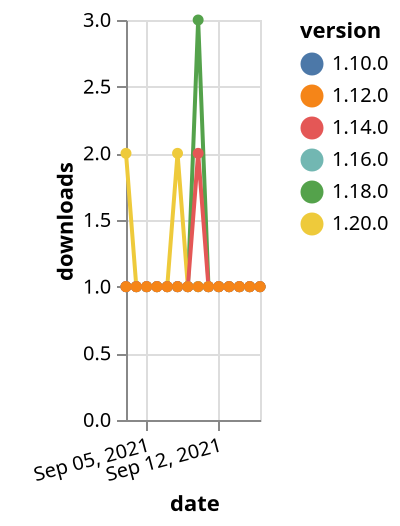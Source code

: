 {"$schema": "https://vega.github.io/schema/vega-lite/v5.json", "description": "A simple bar chart with embedded data.", "data": {"values": [{"date": "2021-09-03", "total": 161, "delta": 1, "version": "1.18.0"}, {"date": "2021-09-04", "total": 162, "delta": 1, "version": "1.18.0"}, {"date": "2021-09-05", "total": 163, "delta": 1, "version": "1.18.0"}, {"date": "2021-09-06", "total": 164, "delta": 1, "version": "1.18.0"}, {"date": "2021-09-07", "total": 165, "delta": 1, "version": "1.18.0"}, {"date": "2021-09-08", "total": 166, "delta": 1, "version": "1.18.0"}, {"date": "2021-09-09", "total": 167, "delta": 1, "version": "1.18.0"}, {"date": "2021-09-10", "total": 170, "delta": 3, "version": "1.18.0"}, {"date": "2021-09-11", "total": 171, "delta": 1, "version": "1.18.0"}, {"date": "2021-09-12", "total": 172, "delta": 1, "version": "1.18.0"}, {"date": "2021-09-13", "total": 173, "delta": 1, "version": "1.18.0"}, {"date": "2021-09-14", "total": 174, "delta": 1, "version": "1.18.0"}, {"date": "2021-09-15", "total": 175, "delta": 1, "version": "1.18.0"}, {"date": "2021-09-16", "total": 176, "delta": 1, "version": "1.18.0"}, {"date": "2021-09-03", "total": 218, "delta": 1, "version": "1.10.0"}, {"date": "2021-09-04", "total": 219, "delta": 1, "version": "1.10.0"}, {"date": "2021-09-05", "total": 220, "delta": 1, "version": "1.10.0"}, {"date": "2021-09-06", "total": 221, "delta": 1, "version": "1.10.0"}, {"date": "2021-09-07", "total": 222, "delta": 1, "version": "1.10.0"}, {"date": "2021-09-08", "total": 223, "delta": 1, "version": "1.10.0"}, {"date": "2021-09-09", "total": 224, "delta": 1, "version": "1.10.0"}, {"date": "2021-09-10", "total": 225, "delta": 1, "version": "1.10.0"}, {"date": "2021-09-11", "total": 226, "delta": 1, "version": "1.10.0"}, {"date": "2021-09-12", "total": 227, "delta": 1, "version": "1.10.0"}, {"date": "2021-09-13", "total": 228, "delta": 1, "version": "1.10.0"}, {"date": "2021-09-14", "total": 229, "delta": 1, "version": "1.10.0"}, {"date": "2021-09-15", "total": 230, "delta": 1, "version": "1.10.0"}, {"date": "2021-09-16", "total": 231, "delta": 1, "version": "1.10.0"}, {"date": "2021-09-03", "total": 110, "delta": 2, "version": "1.20.0"}, {"date": "2021-09-04", "total": 111, "delta": 1, "version": "1.20.0"}, {"date": "2021-09-05", "total": 112, "delta": 1, "version": "1.20.0"}, {"date": "2021-09-06", "total": 113, "delta": 1, "version": "1.20.0"}, {"date": "2021-09-07", "total": 114, "delta": 1, "version": "1.20.0"}, {"date": "2021-09-08", "total": 116, "delta": 2, "version": "1.20.0"}, {"date": "2021-09-09", "total": 117, "delta": 1, "version": "1.20.0"}, {"date": "2021-09-10", "total": 118, "delta": 1, "version": "1.20.0"}, {"date": "2021-09-11", "total": 119, "delta": 1, "version": "1.20.0"}, {"date": "2021-09-12", "total": 120, "delta": 1, "version": "1.20.0"}, {"date": "2021-09-13", "total": 121, "delta": 1, "version": "1.20.0"}, {"date": "2021-09-14", "total": 122, "delta": 1, "version": "1.20.0"}, {"date": "2021-09-15", "total": 123, "delta": 1, "version": "1.20.0"}, {"date": "2021-09-16", "total": 124, "delta": 1, "version": "1.20.0"}, {"date": "2021-09-03", "total": 145, "delta": 1, "version": "1.16.0"}, {"date": "2021-09-04", "total": 146, "delta": 1, "version": "1.16.0"}, {"date": "2021-09-05", "total": 147, "delta": 1, "version": "1.16.0"}, {"date": "2021-09-06", "total": 148, "delta": 1, "version": "1.16.0"}, {"date": "2021-09-07", "total": 149, "delta": 1, "version": "1.16.0"}, {"date": "2021-09-08", "total": 150, "delta": 1, "version": "1.16.0"}, {"date": "2021-09-09", "total": 151, "delta": 1, "version": "1.16.0"}, {"date": "2021-09-10", "total": 152, "delta": 1, "version": "1.16.0"}, {"date": "2021-09-11", "total": 153, "delta": 1, "version": "1.16.0"}, {"date": "2021-09-12", "total": 154, "delta": 1, "version": "1.16.0"}, {"date": "2021-09-13", "total": 155, "delta": 1, "version": "1.16.0"}, {"date": "2021-09-14", "total": 156, "delta": 1, "version": "1.16.0"}, {"date": "2021-09-15", "total": 157, "delta": 1, "version": "1.16.0"}, {"date": "2021-09-16", "total": 158, "delta": 1, "version": "1.16.0"}, {"date": "2021-09-03", "total": 170, "delta": 1, "version": "1.14.0"}, {"date": "2021-09-04", "total": 171, "delta": 1, "version": "1.14.0"}, {"date": "2021-09-05", "total": 172, "delta": 1, "version": "1.14.0"}, {"date": "2021-09-06", "total": 173, "delta": 1, "version": "1.14.0"}, {"date": "2021-09-07", "total": 174, "delta": 1, "version": "1.14.0"}, {"date": "2021-09-08", "total": 175, "delta": 1, "version": "1.14.0"}, {"date": "2021-09-09", "total": 176, "delta": 1, "version": "1.14.0"}, {"date": "2021-09-10", "total": 178, "delta": 2, "version": "1.14.0"}, {"date": "2021-09-11", "total": 179, "delta": 1, "version": "1.14.0"}, {"date": "2021-09-12", "total": 180, "delta": 1, "version": "1.14.0"}, {"date": "2021-09-13", "total": 181, "delta": 1, "version": "1.14.0"}, {"date": "2021-09-14", "total": 182, "delta": 1, "version": "1.14.0"}, {"date": "2021-09-15", "total": 183, "delta": 1, "version": "1.14.0"}, {"date": "2021-09-16", "total": 184, "delta": 1, "version": "1.14.0"}, {"date": "2021-09-03", "total": 184, "delta": 1, "version": "1.12.0"}, {"date": "2021-09-04", "total": 185, "delta": 1, "version": "1.12.0"}, {"date": "2021-09-05", "total": 186, "delta": 1, "version": "1.12.0"}, {"date": "2021-09-06", "total": 187, "delta": 1, "version": "1.12.0"}, {"date": "2021-09-07", "total": 188, "delta": 1, "version": "1.12.0"}, {"date": "2021-09-08", "total": 189, "delta": 1, "version": "1.12.0"}, {"date": "2021-09-09", "total": 190, "delta": 1, "version": "1.12.0"}, {"date": "2021-09-10", "total": 191, "delta": 1, "version": "1.12.0"}, {"date": "2021-09-11", "total": 192, "delta": 1, "version": "1.12.0"}, {"date": "2021-09-12", "total": 193, "delta": 1, "version": "1.12.0"}, {"date": "2021-09-13", "total": 194, "delta": 1, "version": "1.12.0"}, {"date": "2021-09-14", "total": 195, "delta": 1, "version": "1.12.0"}, {"date": "2021-09-15", "total": 196, "delta": 1, "version": "1.12.0"}, {"date": "2021-09-16", "total": 197, "delta": 1, "version": "1.12.0"}]}, "width": "container", "mark": {"type": "line", "point": {"filled": true}}, "encoding": {"x": {"field": "date", "type": "temporal", "timeUnit": "yearmonthdate", "title": "date", "axis": {"labelAngle": -15}}, "y": {"field": "delta", "type": "quantitative", "title": "downloads"}, "color": {"field": "version", "type": "nominal"}, "tooltip": {"field": "delta"}}}